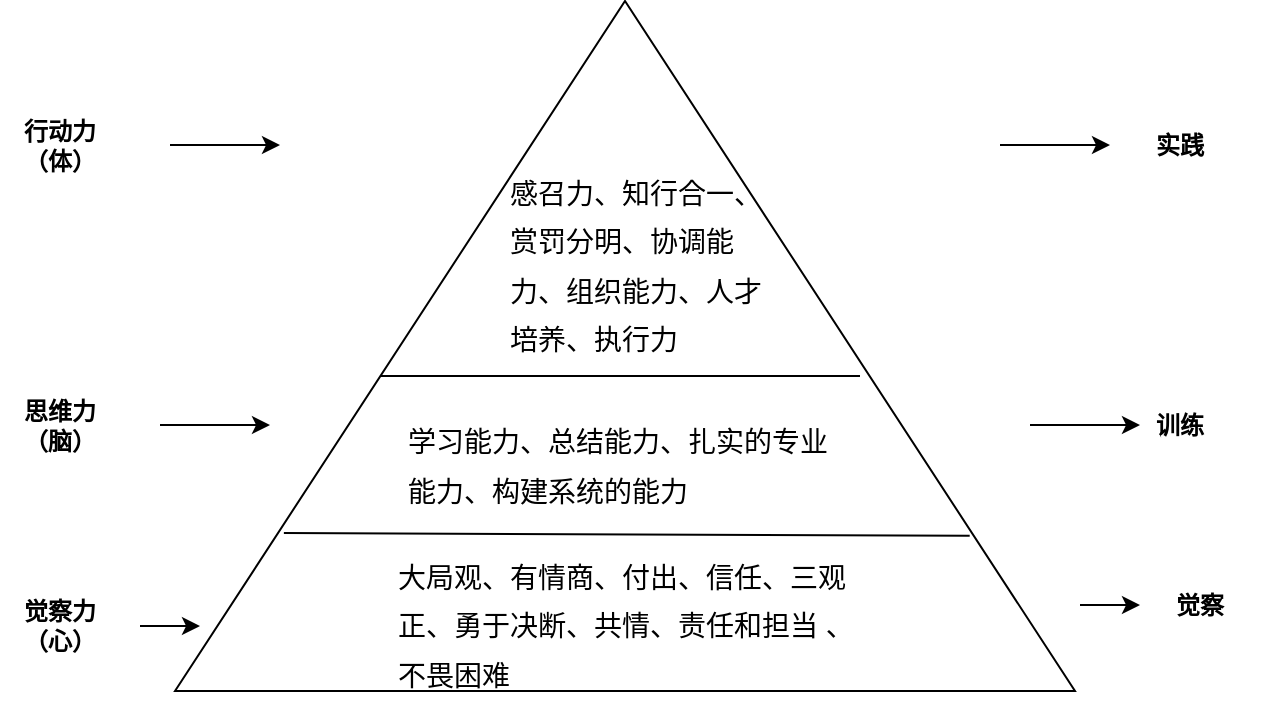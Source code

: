 <mxfile version="20.3.3" type="github" pages="3">
  <diagram id="zKQUjX-WyqfGB3lvkIPg" name="第 1 页">
    <mxGraphModel dx="782" dy="468" grid="1" gridSize="10" guides="1" tooltips="1" connect="1" arrows="1" fold="1" page="1" pageScale="1" pageWidth="827" pageHeight="1169" math="0" shadow="0">
      <root>
        <mxCell id="0" />
        <mxCell id="1" parent="0" />
        <mxCell id="ssKkcry0jvocZaCQyeUG-3" value="" style="triangle;whiteSpace=wrap;html=1;rotation=-90;" parent="1" vertex="1">
          <mxGeometry x="160" y="170" width="345" height="450" as="geometry" />
        </mxCell>
        <mxCell id="ssKkcry0jvocZaCQyeUG-8" value="" style="endArrow=none;html=1;rounded=0;entryX=0.225;entryY=0.883;entryDx=0;entryDy=0;entryPerimeter=0;exitX=0.229;exitY=0.121;exitDx=0;exitDy=0;exitPerimeter=0;" parent="1" source="ssKkcry0jvocZaCQyeUG-3" target="ssKkcry0jvocZaCQyeUG-3" edge="1">
          <mxGeometry width="50" height="50" relative="1" as="geometry">
            <mxPoint x="170" y="490" as="sourcePoint" />
            <mxPoint x="482.5" y="500" as="targetPoint" />
          </mxGeometry>
        </mxCell>
        <mxCell id="ssKkcry0jvocZaCQyeUG-9" value="" style="endArrow=none;html=1;rounded=0;" parent="1" edge="1">
          <mxGeometry width="50" height="50" relative="1" as="geometry">
            <mxPoint x="450" y="410" as="sourcePoint" />
            <mxPoint x="210" y="410" as="targetPoint" />
            <Array as="points">
              <mxPoint x="310" y="410" />
            </Array>
          </mxGeometry>
        </mxCell>
        <mxCell id="ssKkcry0jvocZaCQyeUG-10" value="&lt;div style=&quot;text-align: left; line-height: 1.75; font-size: 14px;&quot;&gt;大局观、有情商、付出、信任、三观正、勇于决断、共情、责任和担当 、不畏困难&lt;/div&gt;" style="text;html=1;strokeColor=none;fillColor=none;align=center;verticalAlign=middle;whiteSpace=wrap;rounded=0;" parent="1" vertex="1">
          <mxGeometry x="217.5" y="520" width="230" height="30" as="geometry" />
        </mxCell>
        <mxCell id="ssKkcry0jvocZaCQyeUG-11" value="&lt;div style=&quot;text-align: left; line-height: 1.75; font-size: 14px;&quot;&gt;学习能力、总结能力、扎实的专业能力、构建系统的能力&lt;/div&gt;" style="text;html=1;strokeColor=none;fillColor=none;align=center;verticalAlign=middle;whiteSpace=wrap;rounded=0;" parent="1" vertex="1">
          <mxGeometry x="222.5" y="440" width="220" height="30" as="geometry" />
        </mxCell>
        <mxCell id="ssKkcry0jvocZaCQyeUG-12" value="&lt;div style=&quot;text-align: left; line-height: 1.75; font-size: 14px;&quot;&gt;感召力、知行合一、赏罚分明、协调能力、组织能力、人才培养、执行力&lt;/div&gt;" style="text;html=1;strokeColor=none;fillColor=none;align=center;verticalAlign=middle;whiteSpace=wrap;rounded=0;" parent="1" vertex="1">
          <mxGeometry x="274" y="340" width="140" height="30" as="geometry" />
        </mxCell>
        <mxCell id="ssKkcry0jvocZaCQyeUG-13" value="行动力（体）" style="text;html=1;strokeColor=none;fillColor=none;align=center;verticalAlign=middle;whiteSpace=wrap;rounded=0;fontStyle=1" parent="1" vertex="1">
          <mxGeometry x="20" y="280" width="60" height="30" as="geometry" />
        </mxCell>
        <mxCell id="ssKkcry0jvocZaCQyeUG-14" value="思维力（脑）" style="text;html=1;strokeColor=none;fillColor=none;align=center;verticalAlign=middle;whiteSpace=wrap;rounded=0;fontStyle=1" parent="1" vertex="1">
          <mxGeometry x="20" y="420" width="60" height="30" as="geometry" />
        </mxCell>
        <mxCell id="ssKkcry0jvocZaCQyeUG-15" value="觉察力（心）" style="text;html=1;strokeColor=none;fillColor=none;align=center;verticalAlign=middle;whiteSpace=wrap;rounded=0;fontStyle=1" parent="1" vertex="1">
          <mxGeometry x="20" y="520" width="60" height="30" as="geometry" />
        </mxCell>
        <mxCell id="ssKkcry0jvocZaCQyeUG-21" value="实践" style="text;html=1;strokeColor=none;fillColor=none;align=center;verticalAlign=middle;whiteSpace=wrap;rounded=0;fontStyle=1" parent="1" vertex="1">
          <mxGeometry x="580" y="280" width="60" height="30" as="geometry" />
        </mxCell>
        <mxCell id="ssKkcry0jvocZaCQyeUG-22" value="训练" style="text;html=1;strokeColor=none;fillColor=none;align=center;verticalAlign=middle;whiteSpace=wrap;rounded=0;fontStyle=1" parent="1" vertex="1">
          <mxGeometry x="580" y="420" width="60" height="30" as="geometry" />
        </mxCell>
        <mxCell id="ssKkcry0jvocZaCQyeUG-23" value="觉察" style="text;html=1;strokeColor=none;fillColor=none;align=center;verticalAlign=middle;whiteSpace=wrap;rounded=0;fontStyle=1" parent="1" vertex="1">
          <mxGeometry x="590" y="510" width="60" height="30" as="geometry" />
        </mxCell>
        <mxCell id="ssKkcry0jvocZaCQyeUG-25" value="" style="endArrow=classic;html=1;rounded=0;" parent="1" edge="1">
          <mxGeometry width="50" height="50" relative="1" as="geometry">
            <mxPoint x="105" y="294.5" as="sourcePoint" />
            <mxPoint x="160" y="294.5" as="targetPoint" />
          </mxGeometry>
        </mxCell>
        <mxCell id="ssKkcry0jvocZaCQyeUG-26" value="" style="endArrow=classic;html=1;rounded=0;" parent="1" edge="1">
          <mxGeometry width="50" height="50" relative="1" as="geometry">
            <mxPoint x="520" y="294.5" as="sourcePoint" />
            <mxPoint x="575" y="294.5" as="targetPoint" />
          </mxGeometry>
        </mxCell>
        <mxCell id="ssKkcry0jvocZaCQyeUG-27" value="" style="endArrow=classic;html=1;rounded=0;" parent="1" edge="1">
          <mxGeometry width="50" height="50" relative="1" as="geometry">
            <mxPoint x="100" y="434.5" as="sourcePoint" />
            <mxPoint x="155" y="434.5" as="targetPoint" />
          </mxGeometry>
        </mxCell>
        <mxCell id="ssKkcry0jvocZaCQyeUG-28" value="" style="endArrow=classic;html=1;rounded=0;" parent="1" edge="1">
          <mxGeometry width="50" height="50" relative="1" as="geometry">
            <mxPoint x="90" y="535" as="sourcePoint" />
            <mxPoint x="120" y="535" as="targetPoint" />
          </mxGeometry>
        </mxCell>
        <mxCell id="ssKkcry0jvocZaCQyeUG-29" value="" style="endArrow=classic;html=1;rounded=0;" parent="1" edge="1">
          <mxGeometry width="50" height="50" relative="1" as="geometry">
            <mxPoint x="560" y="524.5" as="sourcePoint" />
            <mxPoint x="590" y="524.5" as="targetPoint" />
          </mxGeometry>
        </mxCell>
        <mxCell id="ssKkcry0jvocZaCQyeUG-30" value="" style="endArrow=classic;html=1;rounded=0;" parent="1" edge="1">
          <mxGeometry width="50" height="50" relative="1" as="geometry">
            <mxPoint x="535" y="434.5" as="sourcePoint" />
            <mxPoint x="590" y="434.5" as="targetPoint" />
          </mxGeometry>
        </mxCell>
      </root>
    </mxGraphModel>
  </diagram>
  <diagram id="2JbcnpAYA8VkibhLV8vb" name="第 2 页">
    <mxGraphModel dx="1422" dy="794" grid="1" gridSize="10" guides="1" tooltips="1" connect="1" arrows="1" fold="1" page="1" pageScale="1" pageWidth="827" pageHeight="1169" math="0" shadow="0">
      <root>
        <mxCell id="0" />
        <mxCell id="1" parent="0" />
        <mxCell id="iUxnVzqD_60CrnqgzpHa-2" value="" style="ellipse;whiteSpace=wrap;html=1;aspect=fixed;align=left;fillColor=#f5f5f5;strokeColor=#666666;fontColor=#333333;" parent="1" vertex="1">
          <mxGeometry x="70" y="310" width="420" height="420" as="geometry" />
        </mxCell>
        <mxCell id="iUxnVzqD_60CrnqgzpHa-1" value="" style="ellipse;whiteSpace=wrap;html=1;aspect=fixed;fillColor=#dae8fc;strokeColor=#6c8ebf;" parent="1" vertex="1">
          <mxGeometry x="150" y="390" width="260" height="260" as="geometry" />
        </mxCell>
        <mxCell id="iUxnVzqD_60CrnqgzpHa-4" value="外用" style="text;html=1;strokeColor=none;fillColor=none;align=center;verticalAlign=middle;whiteSpace=wrap;rounded=0;fontStyle=1;fontSize=20;" parent="1" vertex="1">
          <mxGeometry x="243" y="320" width="98" height="30" as="geometry" />
        </mxCell>
        <mxCell id="iUxnVzqD_60CrnqgzpHa-5" value="内服" style="text;html=1;strokeColor=none;fillColor=none;align=center;verticalAlign=middle;whiteSpace=wrap;rounded=0;fontStyle=1;fontSize=20;" parent="1" vertex="1">
          <mxGeometry x="243" y="400" width="98" height="30" as="geometry" />
        </mxCell>
        <mxCell id="iUxnVzqD_60CrnqgzpHa-6" value="为了提升价值感 (自尊)&lt;br&gt;&lt;br&gt;为了增强归属感(亲情/爱情/友情)&lt;br&gt;&lt;br&gt;为了增强安全感&lt;br&gt;&lt;br&gt;为了自我掌控感(自主/自由)&lt;br&gt;&lt;br&gt;被同情心激发（爱人）" style="text;html=1;strokeColor=none;fillColor=none;align=left;verticalAlign=middle;whiteSpace=wrap;rounded=0;strokeWidth=2;horizontal=1;spacingTop=5;spacing=4;spacingLeft=2;" parent="1" vertex="1">
          <mxGeometry x="194" y="440" width="196" height="130" as="geometry" />
        </mxCell>
        <mxCell id="iUxnVzqD_60CrnqgzpHa-7" value="为了成就(功)&amp;nbsp; &amp;nbsp; &amp;nbsp; &amp;nbsp; &amp;nbsp;" style="text;html=1;strokeColor=none;fillColor=none;align=center;verticalAlign=middle;whiteSpace=wrap;rounded=0;strokeWidth=2;horizontal=1;flipH=1;flipV=1;direction=east;rotation=-65;" parent="1" vertex="1">
          <mxGeometry x="60.0" y="440" width="109.57" height="64.51" as="geometry" />
        </mxCell>
        <mxCell id="iUxnVzqD_60CrnqgzpHa-12" value="为了地位（名）" style="text;html=1;strokeColor=none;fillColor=none;align=center;verticalAlign=middle;whiteSpace=wrap;rounded=0;strokeWidth=2;rotation=-15;" parent="1" vertex="1">
          <mxGeometry x="150" y="370" width="130" height="30" as="geometry" />
        </mxCell>
        <mxCell id="iUxnVzqD_60CrnqgzpHa-13" value="为了财富（利)&amp;nbsp;" style="text;html=1;strokeColor=none;fillColor=none;align=center;verticalAlign=middle;whiteSpace=wrap;rounded=0;strokeWidth=2;rotation=45;" parent="1" vertex="1">
          <mxGeometry x="330" y="390" width="130" height="30" as="geometry" />
        </mxCell>
        <mxCell id="iUxnVzqD_60CrnqgzpHa-14" value="为了活得久(禄)" style="text;html=1;strokeColor=none;fillColor=none;align=center;verticalAlign=middle;whiteSpace=wrap;rounded=0;strokeWidth=2;rotation=75;" parent="1" vertex="1">
          <mxGeometry x="390" y="500" width="130" height="30" as="geometry" />
        </mxCell>
        <mxCell id="iUxnVzqD_60CrnqgzpHa-15" value="" style="ellipse;whiteSpace=wrap;html=1;aspect=fixed;align=left;" parent="1" vertex="1">
          <mxGeometry x="830" y="310" width="420" height="420" as="geometry" />
        </mxCell>
        <mxCell id="iUxnVzqD_60CrnqgzpHa-16" value="" style="ellipse;whiteSpace=wrap;html=1;aspect=fixed;fillColor=#dae8fc;strokeColor=#6c8ebf;" parent="1" vertex="1">
          <mxGeometry x="910" y="390" width="260" height="260" as="geometry" />
        </mxCell>
        <mxCell id="iUxnVzqD_60CrnqgzpHa-17" value="外用物" style="text;html=1;strokeColor=none;fillColor=none;align=center;verticalAlign=middle;whiteSpace=wrap;rounded=0;" parent="1" vertex="1">
          <mxGeometry x="1022" y="320" width="60" height="30" as="geometry" />
        </mxCell>
        <mxCell id="iUxnVzqD_60CrnqgzpHa-18" value="获得内用" style="text;html=1;strokeColor=none;fillColor=none;align=center;verticalAlign=middle;whiteSpace=wrap;rounded=0;fontStyle=1" parent="1" vertex="1">
          <mxGeometry x="1014" y="410" width="60" height="30" as="geometry" />
        </mxCell>
        <mxCell id="iUxnVzqD_60CrnqgzpHa-19" value="为了提升价值感 (自尊)&lt;br&gt;&lt;br&gt;为了增强归属感(亲情/爱情/友情)&lt;br&gt;&lt;br&gt;为了增强安全感&lt;br&gt;&lt;br&gt;为了自我掌控感(自主/自由)&lt;br&gt;&lt;br&gt;被同情心激励" style="text;html=1;strokeColor=none;fillColor=none;align=center;verticalAlign=middle;whiteSpace=wrap;rounded=0;strokeWidth=2;horizontal=1;spacingTop=5;spacing=4;spacingLeft=2;" parent="1" vertex="1">
          <mxGeometry x="954" y="440" width="196" height="130" as="geometry" />
        </mxCell>
        <mxCell id="iUxnVzqD_60CrnqgzpHa-20" value="为了成就(功)&amp;nbsp; &amp;nbsp; &amp;nbsp; &amp;nbsp; &amp;nbsp;" style="text;html=1;strokeColor=none;fillColor=none;align=center;verticalAlign=middle;whiteSpace=wrap;rounded=0;strokeWidth=2;horizontal=1;flipH=1;flipV=1;direction=east;rotation=-65;" parent="1" vertex="1">
          <mxGeometry x="827" y="450" width="109.57" height="64.51" as="geometry" />
        </mxCell>
        <mxCell id="iUxnVzqD_60CrnqgzpHa-21" value="为了地位（名）" style="text;html=1;strokeColor=none;fillColor=none;align=center;verticalAlign=middle;whiteSpace=wrap;rounded=0;strokeWidth=2;rotation=-15;" parent="1" vertex="1">
          <mxGeometry x="910" y="370" width="130" height="30" as="geometry" />
        </mxCell>
        <mxCell id="iUxnVzqD_60CrnqgzpHa-22" value="为了财富（利)&amp;nbsp;" style="text;html=1;strokeColor=none;fillColor=none;align=center;verticalAlign=middle;whiteSpace=wrap;rounded=0;strokeWidth=2;rotation=45;" parent="1" vertex="1">
          <mxGeometry x="1090" y="390" width="130" height="30" as="geometry" />
        </mxCell>
        <mxCell id="iUxnVzqD_60CrnqgzpHa-23" value="为了活得久(禄)" style="text;html=1;strokeColor=none;fillColor=none;align=center;verticalAlign=middle;whiteSpace=wrap;rounded=0;strokeWidth=2;rotation=75;" parent="1" vertex="1">
          <mxGeometry x="1150" y="500" width="130" height="30" as="geometry" />
        </mxCell>
        <mxCell id="iUxnVzqD_60CrnqgzpHa-24" value="" style="shape=flexArrow;endArrow=classic;html=1;rounded=0;fontSize=20;" parent="1" edge="1">
          <mxGeometry width="50" height="50" relative="1" as="geometry">
            <mxPoint x="570" y="514.5" as="sourcePoint" />
            <mxPoint x="720" y="514.5" as="targetPoint" />
          </mxGeometry>
        </mxCell>
        <mxCell id="iUxnVzqD_60CrnqgzpHa-27" value="获得" style="edgeLabel;html=1;align=left;verticalAlign=bottom;resizable=0;points=[];fontSize=20;" parent="iUxnVzqD_60CrnqgzpHa-24" vertex="1" connectable="0">
          <mxGeometry x="-0.267" y="7" relative="1" as="geometry">
            <mxPoint y="1" as="offset" />
          </mxGeometry>
        </mxCell>
        <mxCell id="iUxnVzqD_60CrnqgzpHa-25" value="驱动力" style="text;html=1;strokeColor=none;fillColor=none;align=center;verticalAlign=middle;whiteSpace=wrap;rounded=0;strokeWidth=2;fontSize=20;" parent="1" vertex="1">
          <mxGeometry x="194" y="250" width="180" height="30" as="geometry" />
        </mxCell>
        <mxCell id="iUxnVzqD_60CrnqgzpHa-26" value="有用" style="text;html=1;strokeColor=none;fillColor=none;align=center;verticalAlign=middle;whiteSpace=wrap;rounded=0;strokeWidth=2;fontSize=20;" parent="1" vertex="1">
          <mxGeometry x="954" y="780" width="180" height="30" as="geometry" />
        </mxCell>
      </root>
    </mxGraphModel>
  </diagram>
  <diagram id="cgTMIaqABvfnYE-RTPSR" name="第 3 页">
    <mxGraphModel dx="3076" dy="794" grid="1" gridSize="10" guides="1" tooltips="1" connect="1" arrows="1" fold="1" page="1" pageScale="1" pageWidth="827" pageHeight="1169" math="0" shadow="0">
      <root>
        <mxCell id="0" />
        <mxCell id="1" parent="0" />
        <mxCell id="L_Ru3bllDBfx2HvgcXNk-22" value="有用" style="text;html=1;strokeColor=none;fillColor=none;align=center;verticalAlign=middle;whiteSpace=wrap;rounded=0;strokeWidth=2;fontSize=20;" parent="1" vertex="1">
          <mxGeometry x="954" y="780" width="180" height="30" as="geometry" />
        </mxCell>
        <mxCell id="L_Ru3bllDBfx2HvgcXNk-23" value="" style="group;labelBorderColor=none;" parent="1" vertex="1" connectable="0">
          <mxGeometry x="-380" y="410" width="417.6" height="400" as="geometry" />
        </mxCell>
        <mxCell id="L_Ru3bllDBfx2HvgcXNk-1" value="" style="ellipse;whiteSpace=wrap;html=1;aspect=fixed;align=left;fillColor=#f5f5f5;strokeColor=#666666;fontColor=#333333;" parent="L_Ru3bllDBfx2HvgcXNk-23" vertex="1">
          <mxGeometry x="7.423" width="373.421" height="373.421" as="geometry" />
        </mxCell>
        <mxCell id="L_Ru3bllDBfx2HvgcXNk-2" value="" style="ellipse;whiteSpace=wrap;html=1;aspect=fixed;fillColor=#dae8fc;strokeColor=#6c8ebf;" parent="L_Ru3bllDBfx2HvgcXNk-23" vertex="1">
          <mxGeometry x="85.552" y="76.19" width="231.165" height="231.165" as="geometry" />
        </mxCell>
        <mxCell id="L_Ru3bllDBfx2HvgcXNk-3" value="外用养身" style="text;html=1;strokeColor=none;fillColor=none;align=center;verticalAlign=middle;whiteSpace=wrap;rounded=0;fontStyle=1;fontSize=20;" parent="L_Ru3bllDBfx2HvgcXNk-23" vertex="1">
          <mxGeometry x="146.277" y="9.524" width="95.708" height="28.571" as="geometry" />
        </mxCell>
        <mxCell id="L_Ru3bllDBfx2HvgcXNk-4" value="内服养心" style="text;html=1;strokeColor=none;fillColor=none;align=center;verticalAlign=middle;whiteSpace=wrap;rounded=0;fontStyle=1;fontSize=20;" parent="L_Ru3bllDBfx2HvgcXNk-23" vertex="1">
          <mxGeometry x="153.277" y="85.714" width="95.708" height="28.571" as="geometry" />
        </mxCell>
        <mxCell id="L_Ru3bllDBfx2HvgcXNk-5" value="&lt;br&gt;&lt;br&gt;为了安抚被同情心激发的不舒服感&lt;br&gt;（爱人）- 仁&lt;br&gt;&lt;br&gt;为了提升价值感 (自尊) - 义&lt;br&gt;&lt;br&gt;为了增强归属感(亲情/爱情/友情) -礼&lt;br&gt;&lt;br&gt;为了增强安全感 - 信&lt;br&gt;&lt;br&gt;为了自我掌控感(自主)&amp;nbsp;" style="text;html=1;strokeColor=none;fillColor=none;align=left;verticalAlign=middle;whiteSpace=wrap;rounded=0;strokeWidth=2;horizontal=1;spacingTop=5;spacing=4;spacingLeft=2;" parent="L_Ru3bllDBfx2HvgcXNk-23" vertex="1">
          <mxGeometry x="104.66" y="114.29" width="219.94" height="127.62" as="geometry" />
        </mxCell>
        <mxCell id="L_Ru3bllDBfx2HvgcXNk-6" value="为了成就(功)&amp;nbsp; &amp;nbsp; &amp;nbsp; &amp;nbsp; &amp;nbsp;" style="text;html=1;strokeColor=none;fillColor=none;align=center;verticalAlign=middle;whiteSpace=wrap;rounded=0;strokeWidth=2;horizontal=1;flipH=1;flipV=1;direction=east;rotation=0;" parent="L_Ru3bllDBfx2HvgcXNk-23" vertex="1">
          <mxGeometry x="60.577" y="38.1" width="107.007" height="61.438" as="geometry" />
        </mxCell>
        <mxCell id="L_Ru3bllDBfx2HvgcXNk-7" value="为了地位（名）" style="text;html=1;strokeColor=none;fillColor=none;align=center;verticalAlign=middle;whiteSpace=wrap;rounded=0;strokeWidth=2;rotation=0;" parent="L_Ru3bllDBfx2HvgcXNk-23" vertex="1">
          <mxGeometry x="230.602" y="57.143" width="126.959" height="28.571" as="geometry" />
        </mxCell>
        <mxCell id="L_Ru3bllDBfx2HvgcXNk-8" value="为了财富（利)&amp;nbsp;" style="text;html=1;strokeColor=none;fillColor=none;align=center;verticalAlign=middle;whiteSpace=wrap;rounded=0;strokeWidth=2;rotation=0;" parent="L_Ru3bllDBfx2HvgcXNk-23" vertex="1">
          <mxGeometry x="50.602" y="300.0" width="126.959" height="28.571" as="geometry" />
        </mxCell>
        <mxCell id="L_Ru3bllDBfx2HvgcXNk-9" value="为了活得久(禄)" style="text;html=1;strokeColor=none;fillColor=none;align=center;verticalAlign=middle;whiteSpace=wrap;rounded=0;strokeWidth=2;rotation=0;" parent="L_Ru3bllDBfx2HvgcXNk-23" vertex="1">
          <mxGeometry x="219.999" y="300.002" width="126.959" height="28.571" as="geometry" />
        </mxCell>
        <mxCell id="L_Ru3bllDBfx2HvgcXNk-24" value="" style="group;fontSize=19;" parent="1" vertex="1" connectable="0">
          <mxGeometry x="-873.0" y="430" width="350.6" height="380" as="geometry" />
        </mxCell>
        <mxCell id="L_Ru3bllDBfx2HvgcXNk-10" value="" style="ellipse;whiteSpace=wrap;html=1;aspect=fixed;align=left;fillColor=#f5f5f5;fontColor=#333333;strokeColor=#666666;" parent="L_Ru3bllDBfx2HvgcXNk-24" vertex="1">
          <mxGeometry x="0.501" width="350.099" height="350.099" as="geometry" />
        </mxCell>
        <mxCell id="L_Ru3bllDBfx2HvgcXNk-11" value="" style="ellipse;whiteSpace=wrap;html=1;aspect=fixed;fillColor=#dae8fc;strokeColor=#6c8ebf;" parent="L_Ru3bllDBfx2HvgcXNk-24" vertex="1">
          <mxGeometry x="67.187" y="72.381" width="216.728" height="216.728" as="geometry" />
        </mxCell>
        <mxCell id="L_Ru3bllDBfx2HvgcXNk-12" value="有意付出" style="text;html=1;strokeColor=none;fillColor=none;align=center;verticalAlign=middle;whiteSpace=wrap;rounded=0;fontStyle=1;fontSize=20;" parent="L_Ru3bllDBfx2HvgcXNk-24" vertex="1">
          <mxGeometry x="140.83" y="20" width="89.45" height="30" as="geometry" />
        </mxCell>
        <mxCell id="L_Ru3bllDBfx2HvgcXNk-13" value="甘心付出" style="text;html=1;strokeColor=none;fillColor=none;align=center;verticalAlign=middle;whiteSpace=wrap;rounded=0;fontStyle=1;fontSize=20;" parent="L_Ru3bllDBfx2HvgcXNk-24" vertex="1">
          <mxGeometry x="130.83" y="141" width="99.45" height="27.14" as="geometry" />
        </mxCell>
        <mxCell id="L_Ru3bllDBfx2HvgcXNk-25" value="" style="shape=flexArrow;endArrow=classic;html=1;rounded=0;fontSize=20;" parent="1" edge="1">
          <mxGeometry width="50" height="50" relative="1" as="geometry">
            <mxPoint x="-510.6" y="490" as="sourcePoint" />
            <mxPoint x="-373" y="490" as="targetPoint" />
          </mxGeometry>
        </mxCell>
        <mxCell id="L_Ru3bllDBfx2HvgcXNk-27" value="有所图" style="edgeLabel;html=1;align=left;verticalAlign=bottom;resizable=0;points=[];fontSize=20;" parent="L_Ru3bllDBfx2HvgcXNk-25" vertex="1" connectable="0">
          <mxGeometry x="-0.32" y="2" relative="1" as="geometry">
            <mxPoint y="-6" as="offset" />
          </mxGeometry>
        </mxCell>
        <mxCell id="L_Ru3bllDBfx2HvgcXNk-28" value="" style="shape=flexArrow;endArrow=classic;html=1;rounded=0;fontSize=20;" parent="1" edge="1">
          <mxGeometry width="50" height="50" relative="1" as="geometry">
            <mxPoint x="-373" y="710" as="sourcePoint" />
            <mxPoint x="-513" y="710" as="targetPoint" />
          </mxGeometry>
        </mxCell>
        <mxCell id="L_Ru3bllDBfx2HvgcXNk-29" value="驱动" style="edgeLabel;html=1;align=left;verticalAlign=top;resizable=0;points=[];fontSize=20;" parent="L_Ru3bllDBfx2HvgcXNk-28" vertex="1" connectable="0">
          <mxGeometry x="0.157" y="3" relative="1" as="geometry">
            <mxPoint as="offset" />
          </mxGeometry>
        </mxCell>
      </root>
    </mxGraphModel>
  </diagram>
</mxfile>
